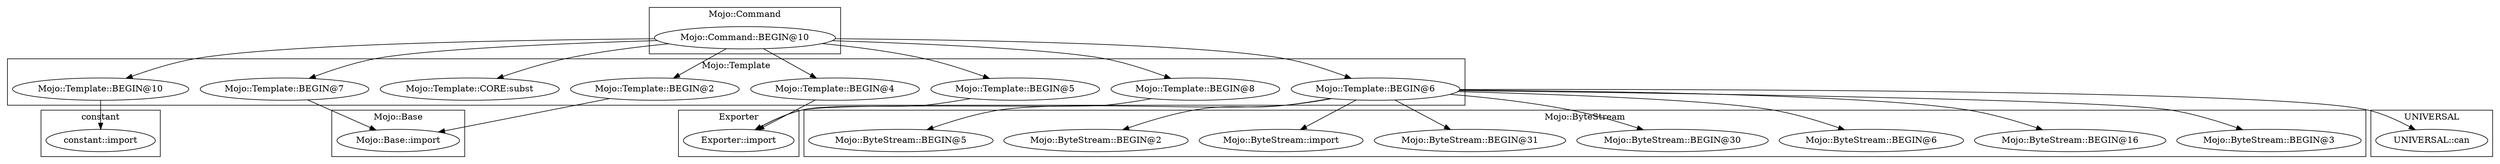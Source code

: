 digraph {
graph [overlap=false]
subgraph cluster_Mojo_ByteStream {
	label="Mojo::ByteStream";
	"Mojo::ByteStream::BEGIN@3";
	"Mojo::ByteStream::BEGIN@16";
	"Mojo::ByteStream::BEGIN@6";
	"Mojo::ByteStream::BEGIN@30";
	"Mojo::ByteStream::BEGIN@31";
	"Mojo::ByteStream::import";
	"Mojo::ByteStream::BEGIN@2";
	"Mojo::ByteStream::BEGIN@5";
}
subgraph cluster_Mojo_Command {
	label="Mojo::Command";
	"Mojo::Command::BEGIN@10";
}
subgraph cluster_Mojo_Template {
	label="Mojo::Template";
	"Mojo::Template::BEGIN@10";
	"Mojo::Template::BEGIN@2";
	"Mojo::Template::BEGIN@5";
	"Mojo::Template::BEGIN@7";
	"Mojo::Template::BEGIN@6";
	"Mojo::Template::CORE:subst";
	"Mojo::Template::BEGIN@8";
	"Mojo::Template::BEGIN@4";
}
subgraph cluster_constant {
	label="constant";
	"constant::import";
}
subgraph cluster_Exporter {
	label="Exporter";
	"Exporter::import";
}
subgraph cluster_Mojo_Base {
	label="Mojo::Base";
	"Mojo::Base::import";
}
subgraph cluster_UNIVERSAL {
	label="UNIVERSAL";
	"UNIVERSAL::can";
}
"Mojo::Command::BEGIN@10" -> "Mojo::Template::CORE:subst";
"Mojo::Template::BEGIN@4" -> "Exporter::import";
"Mojo::Template::BEGIN@5" -> "Exporter::import";
"Mojo::Template::BEGIN@8" -> "Exporter::import";
"Mojo::Template::BEGIN@6" -> "Mojo::ByteStream::BEGIN@16";
"Mojo::Command::BEGIN@10" -> "Mojo::Template::BEGIN@7";
"Mojo::Template::BEGIN@6" -> "Mojo::ByteStream::import";
"Mojo::Template::BEGIN@6" -> "Mojo::ByteStream::BEGIN@5";
"Mojo::Template::BEGIN@6" -> "Mojo::ByteStream::BEGIN@31";
"Mojo::Command::BEGIN@10" -> "Mojo::Template::BEGIN@4";
"Mojo::Template::BEGIN@6" -> "Mojo::ByteStream::BEGIN@3";
"Mojo::Command::BEGIN@10" -> "Mojo::Template::BEGIN@2";
"Mojo::Template::BEGIN@7" -> "Mojo::Base::import";
"Mojo::Template::BEGIN@2" -> "Mojo::Base::import";
"Mojo::Template::BEGIN@6" -> "UNIVERSAL::can";
"Mojo::Template::BEGIN@10" -> "constant::import";
"Mojo::Template::BEGIN@6" -> "Mojo::ByteStream::BEGIN@6";
"Mojo::Template::BEGIN@6" -> "Mojo::ByteStream::BEGIN@30";
"Mojo::Command::BEGIN@10" -> "Mojo::Template::BEGIN@6";
"Mojo::Template::BEGIN@6" -> "Mojo::ByteStream::BEGIN@2";
"Mojo::Command::BEGIN@10" -> "Mojo::Template::BEGIN@5";
"Mojo::Command::BEGIN@10" -> "Mojo::Template::BEGIN@10";
"Mojo::Command::BEGIN@10" -> "Mojo::Template::BEGIN@8";
}
